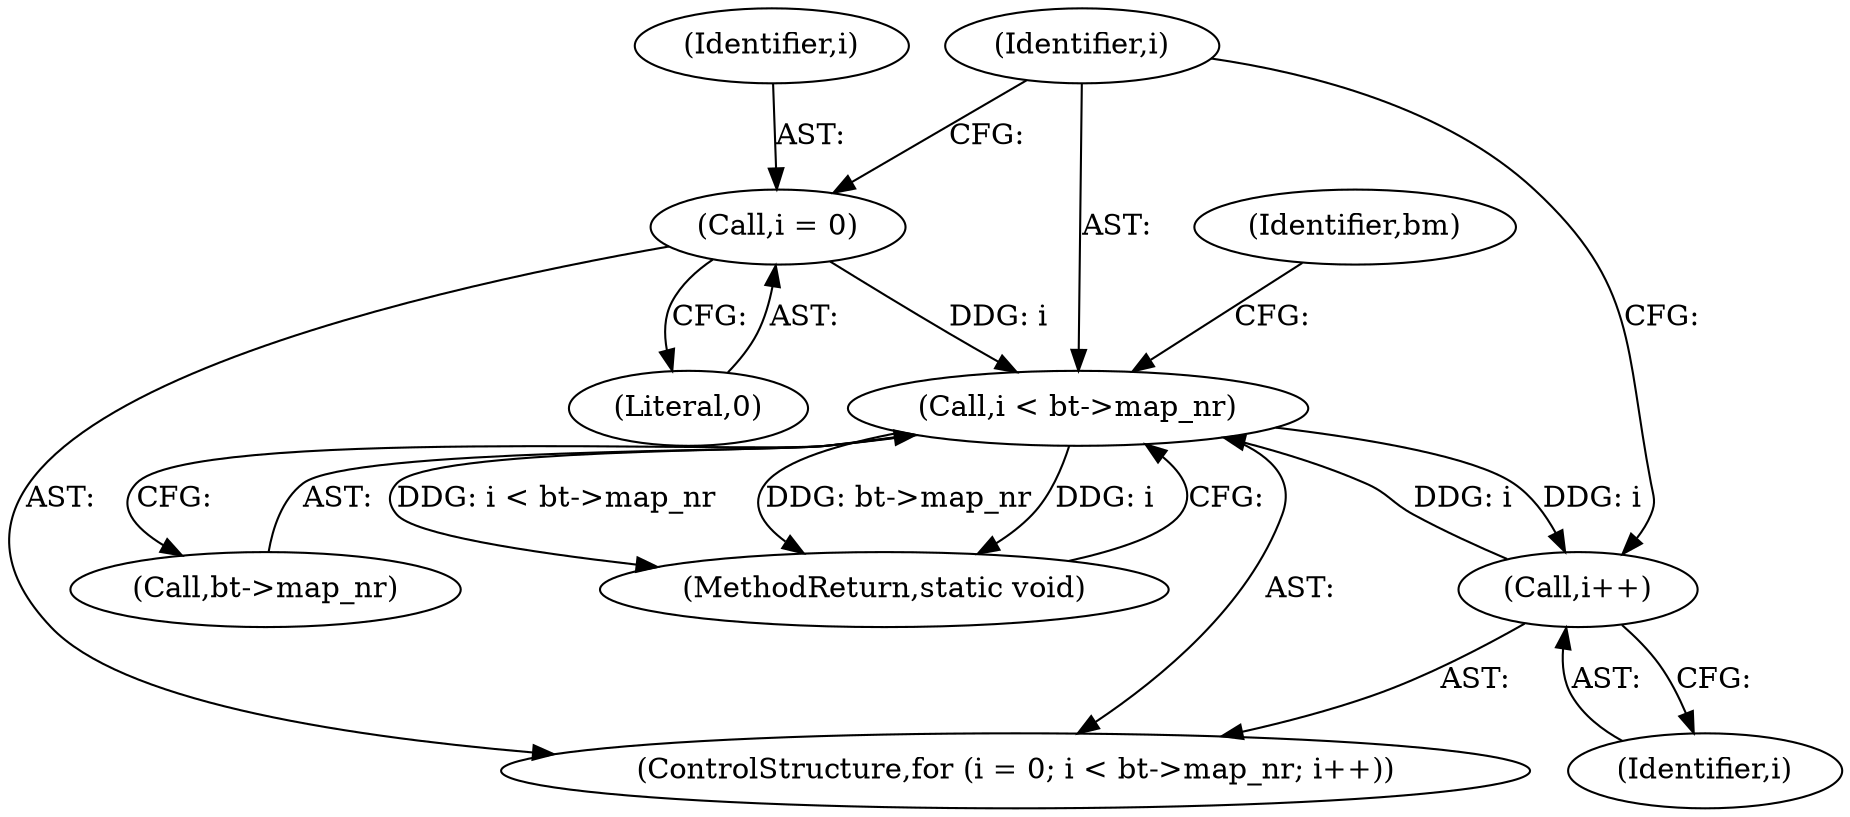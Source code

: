 digraph "0_linux_0048b4837affd153897ed1222283492070027aa9_1@pointer" {
"1000115" [label="(Call,i < bt->map_nr)"];
"1000120" [label="(Call,i++)"];
"1000115" [label="(Call,i < bt->map_nr)"];
"1000112" [label="(Call,i = 0)"];
"1000117" [label="(Call,bt->map_nr)"];
"1000111" [label="(ControlStructure,for (i = 0; i < bt->map_nr; i++))"];
"1000113" [label="(Identifier,i)"];
"1000115" [label="(Call,i < bt->map_nr)"];
"1000125" [label="(Identifier,bm)"];
"1000116" [label="(Identifier,i)"];
"1000121" [label="(Identifier,i)"];
"1000112" [label="(Call,i = 0)"];
"1000120" [label="(Call,i++)"];
"1000114" [label="(Literal,0)"];
"1000193" [label="(MethodReturn,static void)"];
"1000115" -> "1000111"  [label="AST: "];
"1000115" -> "1000117"  [label="CFG: "];
"1000116" -> "1000115"  [label="AST: "];
"1000117" -> "1000115"  [label="AST: "];
"1000125" -> "1000115"  [label="CFG: "];
"1000193" -> "1000115"  [label="CFG: "];
"1000115" -> "1000193"  [label="DDG: i < bt->map_nr"];
"1000115" -> "1000193"  [label="DDG: bt->map_nr"];
"1000115" -> "1000193"  [label="DDG: i"];
"1000120" -> "1000115"  [label="DDG: i"];
"1000112" -> "1000115"  [label="DDG: i"];
"1000115" -> "1000120"  [label="DDG: i"];
"1000120" -> "1000111"  [label="AST: "];
"1000120" -> "1000121"  [label="CFG: "];
"1000121" -> "1000120"  [label="AST: "];
"1000116" -> "1000120"  [label="CFG: "];
"1000112" -> "1000111"  [label="AST: "];
"1000112" -> "1000114"  [label="CFG: "];
"1000113" -> "1000112"  [label="AST: "];
"1000114" -> "1000112"  [label="AST: "];
"1000116" -> "1000112"  [label="CFG: "];
}
